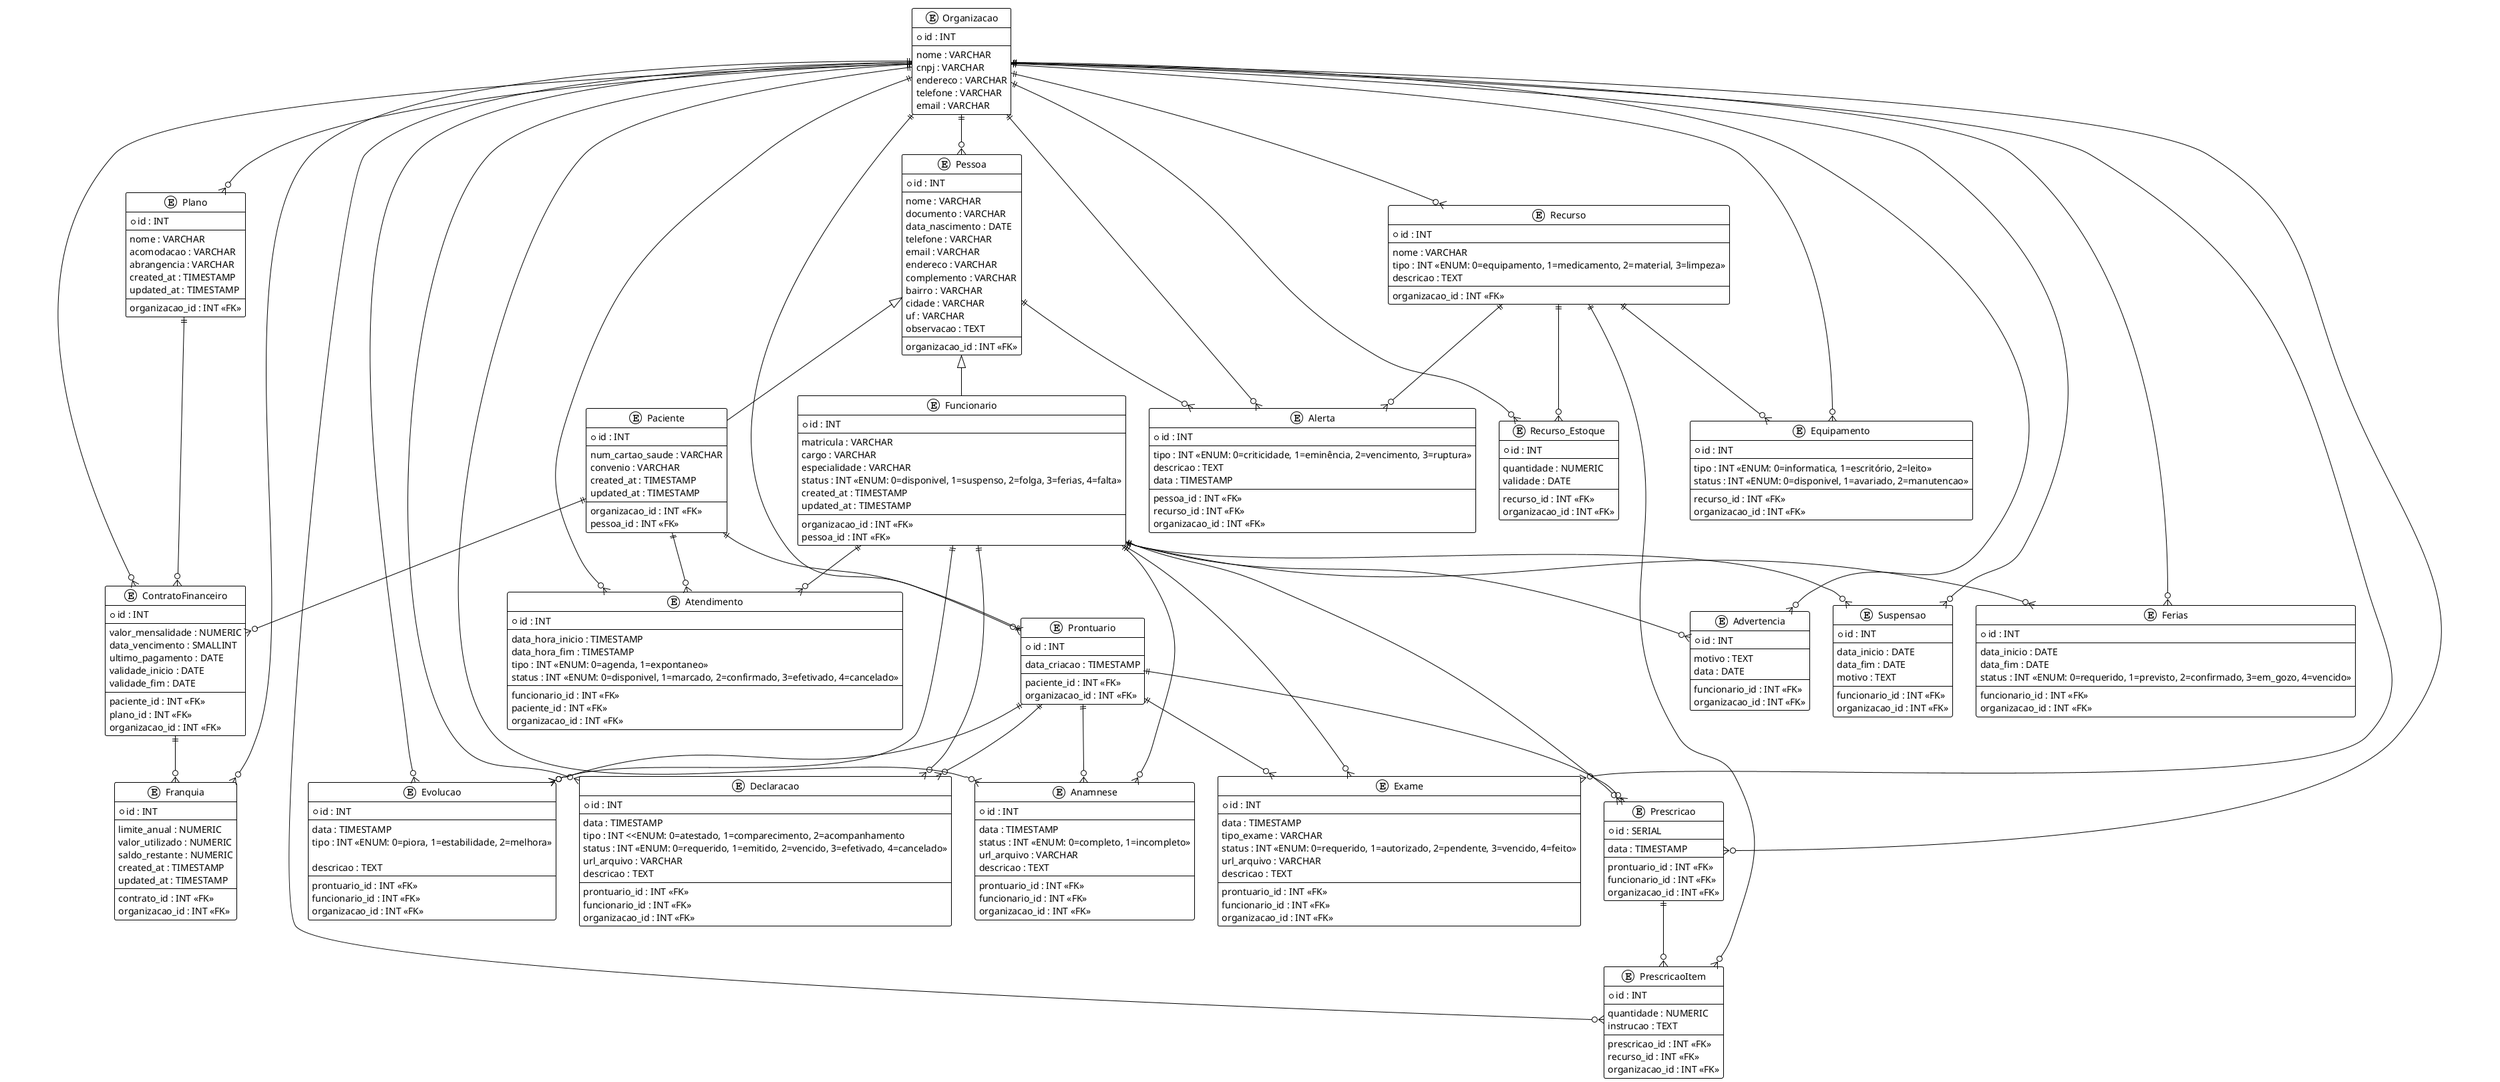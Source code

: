 @startuml projeto Uninter
!theme plain

' ===========================
' MULTI-TENANT
' ===========================
entity "Organizacao" as Organizacao {
  *id : INT
  --
  nome : VARCHAR
  cnpj : VARCHAR
  endereco : VARCHAR
  telefone : VARCHAR
  email : VARCHAR
}

' ===========================
' ENTIDADES PRINCIPAIS
' ===========================
entity "Pessoa" as Pessoa {
  *id : INT
  --
  nome : VARCHAR
  documento : VARCHAR
  data_nascimento : DATE
  telefone : VARCHAR
  email : VARCHAR
  endereco : VARCHAR
  complemento : VARCHAR
  bairro : VARCHAR
  cidade : VARCHAR
  uf : VARCHAR
  observacao : TEXT
  --
  organizacao_id : INT <<FK>>
}

entity "Funcionario" as Funcionario {
  *id : INT
  --
  matricula : VARCHAR
  cargo : VARCHAR
  especialidade : VARCHAR
  status : INT <<ENUM: 0=disponivel, 1=suspenso, 2=folga, 3=ferias, 4=falta>>
  created_at : TIMESTAMP
  updated_at : TIMESTAMP
  --
  organizacao_id : INT <<FK>>
  pessoa_id : INT <<FK>>
}

entity "Paciente" as Paciente {
  *id : INT
  --
  num_cartao_saude : VARCHAR
  convenio : VARCHAR
  created_at : TIMESTAMP
  updated_at : TIMESTAMP
  --
  organizacao_id : INT <<FK>>
  pessoa_id : INT <<FK>>
}

' ===========================
' PLANOS E FINANÇAS (duas abordagens mantidas)
' ===========================
entity "Plano" as Plano {
  *id : INT
  --
  nome : VARCHAR
  acomodacao : VARCHAR
  abrangencia : VARCHAR
  created_at : TIMESTAMP
  updated_at : TIMESTAMP
  --
  organizacao_id : INT <<FK>>
}

' Versão 1: Contrato Financeiro
entity "ContratoFinanceiro" as ContratoFinanceiro {
  *id : INT
  --
  valor_mensalidade : NUMERIC
  data_vencimento : SMALLINT
  ultimo_pagamento : DATE
  validade_inicio : DATE
  validade_fim : DATE
  --
  paciente_id : INT <<FK>>
  plano_id : INT <<FK>>
  organizacao_id : INT <<FK>>
}

entity "Franquia" as Franquia {
  *id : INT
  --
  limite_anual : NUMERIC
  valor_utilizado : NUMERIC
  saldo_restante : NUMERIC
  created_at : TIMESTAMP
  updated_at : TIMESTAMP
  --
  contrato_id : INT <<FK>>
  organizacao_id : INT <<FK>>
}

' ===========================
' RECURSOS
' ===========================

entity "Recurso" as Recurso {
  *id : INT
  --
  nome : VARCHAR
  tipo : INT <<ENUM: 0=equipamento, 1=medicamento, 2=material, 3=limpeza>>
  descricao : TEXT
  --
  organizacao_id : INT <<FK>>
}

entity "Recurso_Estoque" as RecursoEstoque {
  *id : INT
  --
  quantidade : NUMERIC
  validade : DATE
  --
  recurso_id : INT <<FK>>
  organizacao_id : INT <<FK>>
}

entity "Equipamento" as Equipamento {
  *id : INT
  --
  tipo : INT <<ENUM: 0=informatica, 1=escritório, 2=leito>>
  status : INT <<ENUM: 0=disponivel, 1=avariado, 2=manutencao>>
  --
  recurso_id : INT <<FK>>
  organizacao_id : INT <<FK>>
}

' ===========================
' AGENDA E ATENDIMENTO
' ===========================
entity "Atendimento" as Atendimento {
  *id : INT
  --
  data_hora_inicio : TIMESTAMP
  data_hora_fim : TIMESTAMP
  tipo : INT <<ENUM: 0=agenda, 1=expontaneo>>
  status : INT <<ENUM: 0=disponivel, 1=marcado, 2=confirmado, 3=efetivado, 4=cancelado>>
  --
  funcionario_id : INT <<FK>>
  paciente_id : INT <<FK>>
  organizacao_id : INT <<FK>>
}

' ===========================
' PRONTUÁRIO, EVOLUÇÃO, PRESCRIÇÃO E ITENS
' ===========================
entity "Prontuario" as Prontuario {
  *id : INT
  --
  data_criacao : TIMESTAMP
  --
  paciente_id : INT <<FK>>
  organizacao_id : INT <<FK>>
}

entity "Evolucao" as Evolucao {
  *id : INT
  --
  data : TIMESTAMP
  tipo : INT <<ENUM: 0=piora, 1=estabilidade, 2=melhora>>

  descricao : TEXT
  --
  prontuario_id : INT <<FK>>
  funcionario_id : INT <<FK>>
  organizacao_id : INT <<FK>>
}

' *** Prescrição vinculada ao PRONTUÁRIO (não ao Atendimento) ***
entity "Prescricao" as Prescricao {
  *id : SERIAL
  --
  data : TIMESTAMP
  --
  prontuario_id : INT <<FK>>
  funcionario_id : INT <<FK>>
  organizacao_id : INT <<FK>>
}

entity "PrescricaoItem" as PrescricaoItem {
  *id : INT
  --
  quantidade : NUMERIC
  instrucao : TEXT
  --
  prescricao_id : INT <<FK>>
  recurso_id : INT <<FK>>
  organizacao_id : INT <<FK>>
}

' ===========================
' DOCUMENTOS CLÍNICOS (detalhados da 1ª versão) + genérico
' ===========================

entity "Anamnese" as Anamnese {
  *id : INT
  --
  data : TIMESTAMP
  status : INT <<ENUM: 0=completo, 1=incompleto>>
  url_arquivo : VARCHAR
  descricao : TEXT
  --
  prontuario_id : INT <<FK>>
  funcionario_id : INT <<FK>>
  organizacao_id : INT <<FK>>
}

entity "Exame" as Exame {
  *id : INT
  --
  data : TIMESTAMP
  tipo_exame : VARCHAR
  status : INT <<ENUM: 0=requerido, 1=autorizado, 2=pendente, 3=vencido, 4=feito>>
  url_arquivo : VARCHAR
  descricao : TEXT
  --
  prontuario_id : INT <<FK>>
  funcionario_id : INT <<FK>>
  organizacao_id : INT <<FK>>
}

entity "Declaracao" as Declaracao {
  *id : INT
  --
  data : TIMESTAMP
  tipo : INT <<ENUM: 0=atestado, 1=comparecimento, 2=acompanhamento
  status : INT <<ENUM: 0=requerido, 1=emitido, 2=vencido, 3=efetivado, 4=cancelado>>
  url_arquivo : VARCHAR
  descricao : TEXT
  --
  prontuario_id : INT <<FK>>
  funcionario_id : INT <<FK>>
  organizacao_id : INT <<FK>>
}

' ===========================
' GESTÃO DE PESSOAL / AFASTAMENTOS
' ===========================

entity "Advertencia" as Advertencia {
  *id : INT
  --
  motivo : TEXT
  data : DATE
  --
  funcionario_id : INT <<FK>>
  organizacao_id : INT <<FK>>
}

entity "Suspensao" as Suspensao {
  *id : INT
  --
  data_inicio : DATE
  data_fim : DATE
  motivo : TEXT
  --
  funcionario_id : INT <<FK>>
  organizacao_id : INT <<FK>>
}

entity "Ferias" as Ferias {
  *id : INT
  --
  data_inicio : DATE
  data_fim : DATE
  status : INT <<ENUM: 0=requerido, 1=previsto, 2=confirmado, 3=em_gozo, 4=vencido>>
  --
  funcionario_id : INT <<FK>>
  organizacao_id : INT <<FK>>
}

' ===========================
' ALERTAS
' ===========================
entity "Alerta" as Alerta {
  *id : INT
  --
  tipo : INT <<ENUM: 0=criticidade, 1=eminência, 2=vencimento, 3=ruptura>>
  descricao : TEXT
  data : TIMESTAMP
  --
  pessoa_id : INT <<FK>>
  recurso_id : INT <<FK>>
  organizacao_id : INT <<FK>>
}

' ===========================
' RELACIONAMENTOS
' ===========================
Pessoa <|-- Funcionario
Pessoa <|-- Paciente

Recurso ||--o{ RecursoEstoque
Recurso ||--o{ Equipamento

Funcionario ||--o{ Atendimento
Paciente ||--o{ Atendimento

' Prontuário 1:1 Paciente
Paciente ||--|| Prontuario

' Evolução dentro do Prontuário e por Funcionário
Prontuario ||--o{ Evolucao
Funcionario ||--o{ Evolucao

' Prescrição dentro do Prontuário e por Funcionário
Prontuario ||--o{ Prescricao
Funcionario ||--o{ Prescricao
Prescricao ||--o{ PrescricaoItem
Recurso ||--o{ PrescricaoItem

' Documentos (genérico e específicos) ligados ao Prontuário e Funcionário
Prontuario ||--o{ Anamnese
Funcionario ||--o{ Anamnese
Prontuario ||--o{ Exame
Funcionario ||--o{ Exame
Prontuario ||--o{ Declaracao
Funcionario ||--o{ Declaracao

' Planos e finanças (duas abordagens)
Plano ||--o{ ContratoFinanceiro
Paciente ||--o{ ContratoFinanceiro
ContratoFinanceiro ||--o{ Franquia

' Pessoal
Funcionario ||--o{ Advertencia
Funcionario ||--o{ Suspensao
Funcionario ||--o{ Ferias

' Alertas
Pessoa ||--o{ Alerta
Recurso ||--o{ Alerta

' Multi-tenant: Organização ligada a todas as entidades com dados
Organizacao ||--o{ Pessoa
Organizacao ||--o{ Plano
Organizacao ||--o{ ContratoFinanceiro
Organizacao ||--o{ Franquia
Organizacao ||--o{ Recurso
Organizacao ||--o{ RecursoEstoque
Organizacao ||--o{ Equipamento
Organizacao ||--o{ Atendimento
Organizacao ||--o{ Prontuario
Organizacao ||--o{ Evolucao
Organizacao ||--o{ Prescricao
Organizacao ||--o{ PrescricaoItem
Organizacao ||--o{ Anamnese
Organizacao ||--o{ Exame
Organizacao ||--o{ Declaracao
Organizacao ||--o{ Advertencia
Organizacao ||--o{ Suspensao
Organizacao ||--o{ Ferias
Organizacao ||--o{ Alerta
@enduml
